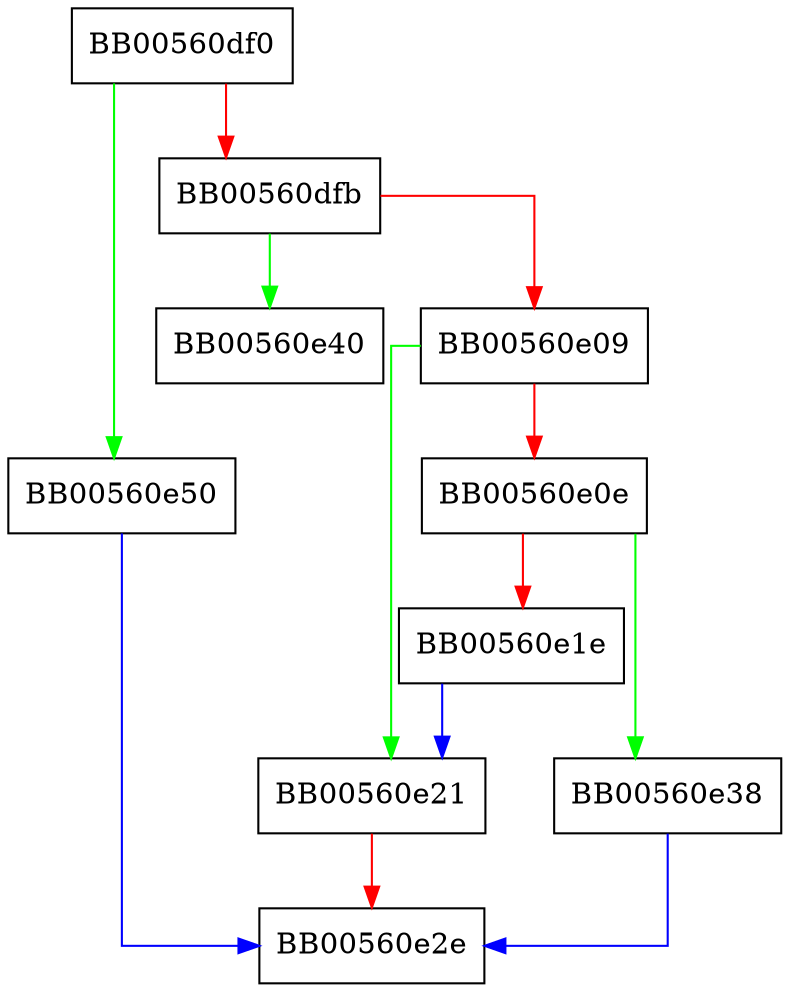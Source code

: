 digraph ossl_cmp_asn1_octet_string_set1 {
  node [shape="box"];
  graph [splines=ortho];
  BB00560df0 -> BB00560e50 [color="green"];
  BB00560df0 -> BB00560dfb [color="red"];
  BB00560dfb -> BB00560e40 [color="green"];
  BB00560dfb -> BB00560e09 [color="red"];
  BB00560e09 -> BB00560e21 [color="green"];
  BB00560e09 -> BB00560e0e [color="red"];
  BB00560e0e -> BB00560e38 [color="green"];
  BB00560e0e -> BB00560e1e [color="red"];
  BB00560e1e -> BB00560e21 [color="blue"];
  BB00560e21 -> BB00560e2e [color="red"];
  BB00560e38 -> BB00560e2e [color="blue"];
  BB00560e50 -> BB00560e2e [color="blue"];
}